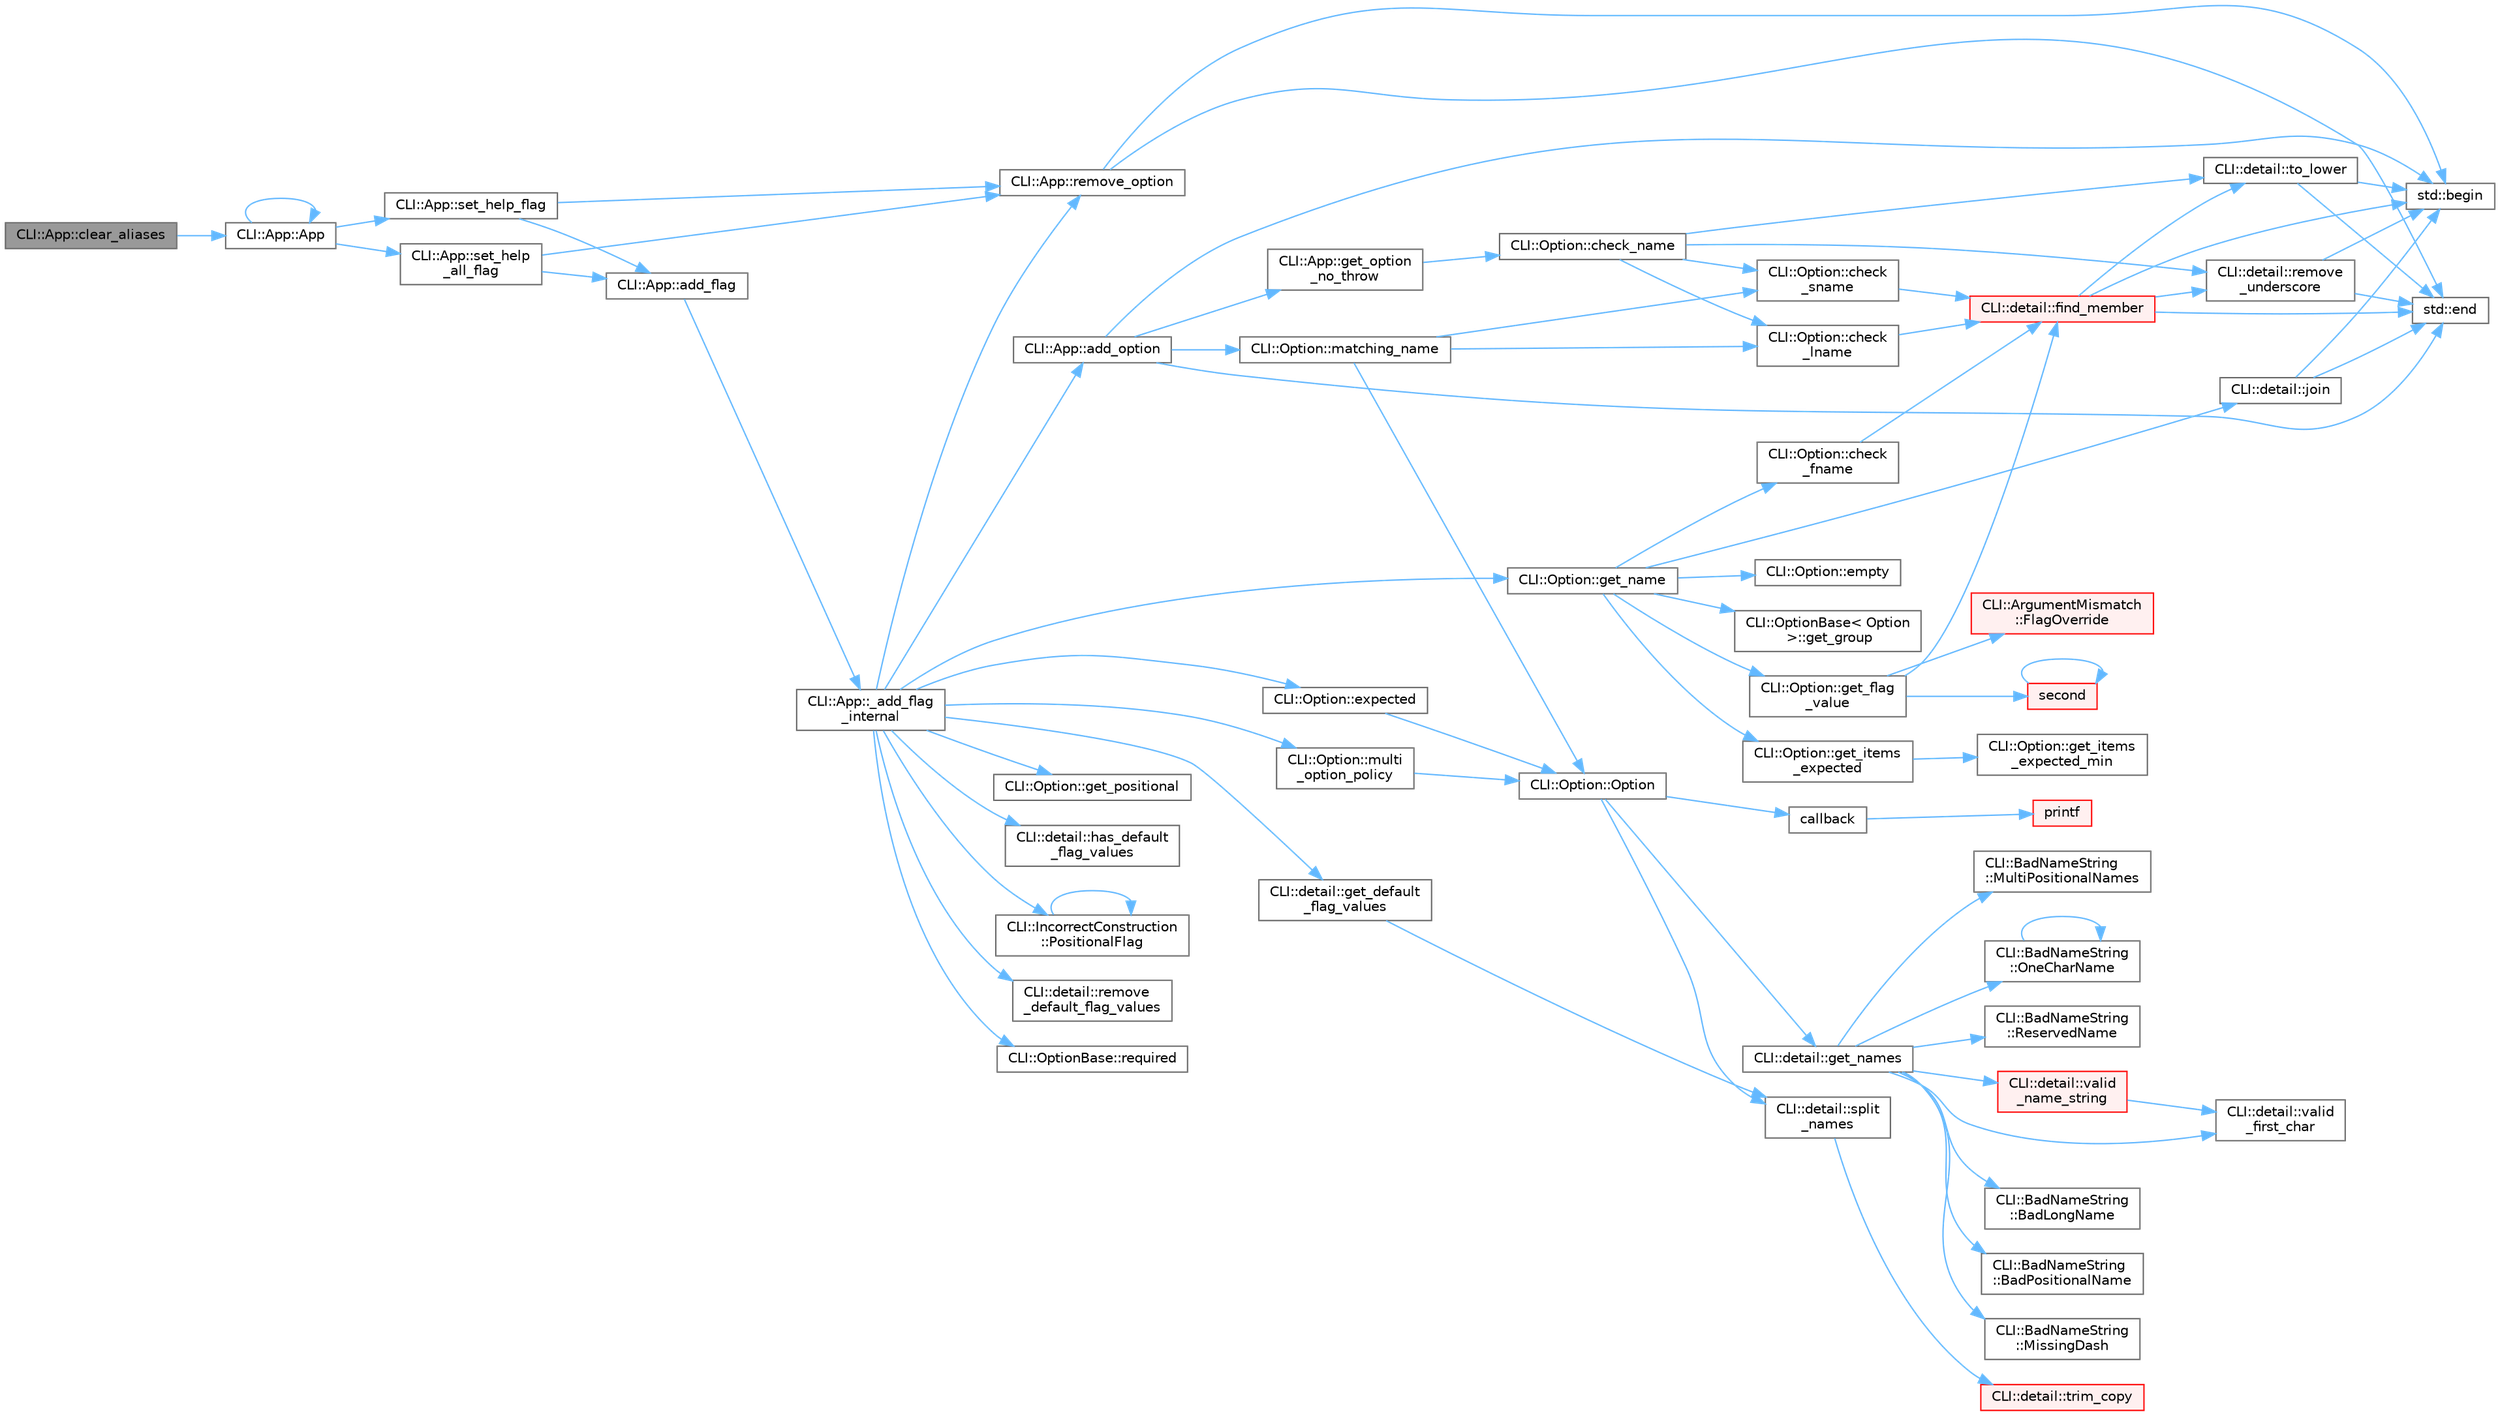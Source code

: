 digraph "CLI::App::clear_aliases"
{
 // LATEX_PDF_SIZE
  bgcolor="transparent";
  edge [fontname=Helvetica,fontsize=10,labelfontname=Helvetica,labelfontsize=10];
  node [fontname=Helvetica,fontsize=10,shape=box,height=0.2,width=0.4];
  rankdir="LR";
  Node1 [id="Node000001",label="CLI::App::clear_aliases",height=0.2,width=0.4,color="gray40", fillcolor="grey60", style="filled", fontcolor="black",tooltip="clear all the aliases of the current App"];
  Node1 -> Node2 [id="edge78_Node000001_Node000002",color="steelblue1",style="solid",tooltip=" "];
  Node2 [id="Node000002",label="CLI::App::App",height=0.2,width=0.4,color="grey40", fillcolor="white", style="filled",URL="$class_c_l_i_1_1_app.html#a8f5ebc36dcdff351cce50e3d3b89974f",tooltip="Special private constructor for subcommand"];
  Node2 -> Node2 [id="edge79_Node000002_Node000002",color="steelblue1",style="solid",tooltip=" "];
  Node2 -> Node3 [id="edge80_Node000002_Node000003",color="steelblue1",style="solid",tooltip=" "];
  Node3 [id="Node000003",label="CLI::App::set_help\l_all_flag",height=0.2,width=0.4,color="grey40", fillcolor="white", style="filled",URL="$class_c_l_i_1_1_app.html#af73694f6a3cc42e29e7274b77fdb5720",tooltip="Set a help all flag, replaced the existing one if present"];
  Node3 -> Node4 [id="edge81_Node000003_Node000004",color="steelblue1",style="solid",tooltip=" "];
  Node4 [id="Node000004",label="CLI::App::add_flag",height=0.2,width=0.4,color="grey40", fillcolor="white", style="filled",URL="$class_c_l_i_1_1_app.html#a5fef22317a182fa5db1d7b1af4c89c68",tooltip="Add a flag with no description or variable assignment"];
  Node4 -> Node5 [id="edge82_Node000004_Node000005",color="steelblue1",style="solid",tooltip=" "];
  Node5 [id="Node000005",label="CLI::App::_add_flag\l_internal",height=0.2,width=0.4,color="grey40", fillcolor="white", style="filled",URL="$class_c_l_i_1_1_app.html#ac09345525410ce482948265f16f72cdf",tooltip="Internal function for adding a flag"];
  Node5 -> Node6 [id="edge83_Node000005_Node000006",color="steelblue1",style="solid",tooltip=" "];
  Node6 [id="Node000006",label="CLI::App::add_option",height=0.2,width=0.4,color="grey40", fillcolor="white", style="filled",URL="$class_c_l_i_1_1_app.html#adb68306d25a26400399d11efe7211dc4",tooltip=" "];
  Node6 -> Node7 [id="edge84_Node000006_Node000007",color="steelblue1",style="solid",tooltip=" "];
  Node7 [id="Node000007",label="std::begin",height=0.2,width=0.4,color="grey40", fillcolor="white", style="filled",URL="$namespacestd.html#aec76fc52a775d29bc4058c8e1405045a",tooltip=" "];
  Node6 -> Node8 [id="edge85_Node000006_Node000008",color="steelblue1",style="solid",tooltip=" "];
  Node8 [id="Node000008",label="std::end",height=0.2,width=0.4,color="grey40", fillcolor="white", style="filled",URL="$namespacestd.html#a35f71a4c49ddf38bb590177e3a4b2598",tooltip=" "];
  Node6 -> Node9 [id="edge86_Node000006_Node000009",color="steelblue1",style="solid",tooltip=" "];
  Node9 [id="Node000009",label="CLI::App::get_option\l_no_throw",height=0.2,width=0.4,color="grey40", fillcolor="white", style="filled",URL="$class_c_l_i_1_1_app.html#a029d50d6fdfde25e7f3e94ef2e525ccc",tooltip="Get an option by name (noexcept non-const version)"];
  Node9 -> Node10 [id="edge87_Node000009_Node000010",color="steelblue1",style="solid",tooltip=" "];
  Node10 [id="Node000010",label="CLI::Option::check_name",height=0.2,width=0.4,color="grey40", fillcolor="white", style="filled",URL="$class_c_l_i_1_1_option.html#a1f9eda27ddb1b2d520e29724d550f6a0",tooltip="Check a name. Requires \"-\" or \"--\" for short / long, supports positional name"];
  Node10 -> Node11 [id="edge88_Node000010_Node000011",color="steelblue1",style="solid",tooltip=" "];
  Node11 [id="Node000011",label="CLI::Option::check\l_lname",height=0.2,width=0.4,color="grey40", fillcolor="white", style="filled",URL="$class_c_l_i_1_1_option.html#a6e970efc39aa4984b9bb797d071ce34a",tooltip="Requires \"--\" to be removed from string"];
  Node11 -> Node12 [id="edge89_Node000011_Node000012",color="steelblue1",style="solid",tooltip=" "];
  Node12 [id="Node000012",label="CLI::detail::find_member",height=0.2,width=0.4,color="red", fillcolor="#FFF0F0", style="filled",URL="$namespace_c_l_i_1_1detail.html#ac94be0722dce2c7ff522ebc3fb80e33d",tooltip="Check if a string is a member of a list of strings and optionally ignore case or ignore underscores"];
  Node12 -> Node7 [id="edge90_Node000012_Node000007",color="steelblue1",style="solid",tooltip=" "];
  Node12 -> Node8 [id="edge91_Node000012_Node000008",color="steelblue1",style="solid",tooltip=" "];
  Node12 -> Node16 [id="edge92_Node000012_Node000016",color="steelblue1",style="solid",tooltip=" "];
  Node16 [id="Node000016",label="CLI::detail::remove\l_underscore",height=0.2,width=0.4,color="grey40", fillcolor="white", style="filled",URL="$namespace_c_l_i_1_1detail.html#a5359a7a0e33366a12e15523b100f591a",tooltip="remove underscores from a string"];
  Node16 -> Node7 [id="edge93_Node000016_Node000007",color="steelblue1",style="solid",tooltip=" "];
  Node16 -> Node8 [id="edge94_Node000016_Node000008",color="steelblue1",style="solid",tooltip=" "];
  Node12 -> Node14 [id="edge95_Node000012_Node000014",color="steelblue1",style="solid",tooltip=" "];
  Node14 [id="Node000014",label="CLI::detail::to_lower",height=0.2,width=0.4,color="grey40", fillcolor="white", style="filled",URL="$namespace_c_l_i_1_1detail.html#ae83709ec148057ec53df4383645727e9",tooltip="Return a lower case version of a string"];
  Node14 -> Node7 [id="edge96_Node000014_Node000007",color="steelblue1",style="solid",tooltip=" "];
  Node14 -> Node8 [id="edge97_Node000014_Node000008",color="steelblue1",style="solid",tooltip=" "];
  Node10 -> Node17 [id="edge98_Node000010_Node000017",color="steelblue1",style="solid",tooltip=" "];
  Node17 [id="Node000017",label="CLI::Option::check\l_sname",height=0.2,width=0.4,color="grey40", fillcolor="white", style="filled",URL="$class_c_l_i_1_1_option.html#a46e7395f6a8a720e4305aea2edb4aa7b",tooltip="Requires \"-\" to be removed from string"];
  Node17 -> Node12 [id="edge99_Node000017_Node000012",color="steelblue1",style="solid",tooltip=" "];
  Node10 -> Node16 [id="edge100_Node000010_Node000016",color="steelblue1",style="solid",tooltip=" "];
  Node10 -> Node14 [id="edge101_Node000010_Node000014",color="steelblue1",style="solid",tooltip=" "];
  Node6 -> Node18 [id="edge102_Node000006_Node000018",color="steelblue1",style="solid",tooltip=" "];
  Node18 [id="Node000018",label="CLI::Option::matching_name",height=0.2,width=0.4,color="grey40", fillcolor="white", style="filled",URL="$class_c_l_i_1_1_option.html#a67b1e51f9f873b265dac8122746fc2d7",tooltip="If options share any of the same names, find it"];
  Node18 -> Node11 [id="edge103_Node000018_Node000011",color="steelblue1",style="solid",tooltip=" "];
  Node18 -> Node17 [id="edge104_Node000018_Node000017",color="steelblue1",style="solid",tooltip=" "];
  Node18 -> Node19 [id="edge105_Node000018_Node000019",color="steelblue1",style="solid",tooltip=" "];
  Node19 [id="Node000019",label="CLI::Option::Option",height=0.2,width=0.4,color="grey40", fillcolor="white", style="filled",URL="$class_c_l_i_1_1_option.html#a577e99d3ea33598b4dc3605f544d14fc",tooltip="Making an option by hand is not defined, it must be made by the App class"];
  Node19 -> Node20 [id="edge106_Node000019_Node000020",color="steelblue1",style="solid",tooltip=" "];
  Node20 [id="Node000020",label="callback",height=0.2,width=0.4,color="grey40", fillcolor="white", style="filled",URL="$external_2spine-runtimes_2spine-sfml_2c_2example_2main_8cpp.html#a2f27b7fc84a39cace84d90f62a8d4c8e",tooltip=" "];
  Node20 -> Node21 [id="edge107_Node000020_Node000021",color="steelblue1",style="solid",tooltip=" "];
  Node21 [id="Node000021",label="printf",height=0.2,width=0.4,color="red", fillcolor="#FFF0F0", style="filled",URL="$printf_8h.html#aee3ed3a831f25f07e7be3919fff2203a",tooltip=" "];
  Node19 -> Node52 [id="edge108_Node000019_Node000052",color="steelblue1",style="solid",tooltip=" "];
  Node52 [id="Node000052",label="CLI::detail::get_names",height=0.2,width=0.4,color="grey40", fillcolor="white", style="filled",URL="$namespace_c_l_i_1_1detail.html#a6c9c870c5f7cd261e7363cb862634a3a",tooltip="Get a vector of short names, one of long names, and a single name"];
  Node52 -> Node53 [id="edge109_Node000052_Node000053",color="steelblue1",style="solid",tooltip=" "];
  Node53 [id="Node000053",label="CLI::BadNameString\l::BadLongName",height=0.2,width=0.4,color="grey40", fillcolor="white", style="filled",URL="$class_c_l_i_1_1_bad_name_string.html#a4c84dfdba8d943ad494daead50c9097d",tooltip=" "];
  Node52 -> Node54 [id="edge110_Node000052_Node000054",color="steelblue1",style="solid",tooltip=" "];
  Node54 [id="Node000054",label="CLI::BadNameString\l::BadPositionalName",height=0.2,width=0.4,color="grey40", fillcolor="white", style="filled",URL="$class_c_l_i_1_1_bad_name_string.html#a6dd4927b244bb94d306c805f87f47e4b",tooltip=" "];
  Node52 -> Node55 [id="edge111_Node000052_Node000055",color="steelblue1",style="solid",tooltip=" "];
  Node55 [id="Node000055",label="CLI::BadNameString\l::MissingDash",height=0.2,width=0.4,color="grey40", fillcolor="white", style="filled",URL="$class_c_l_i_1_1_bad_name_string.html#a17d7fdda9def1c79a9b86d04cfd35f75",tooltip=" "];
  Node52 -> Node56 [id="edge112_Node000052_Node000056",color="steelblue1",style="solid",tooltip=" "];
  Node56 [id="Node000056",label="CLI::BadNameString\l::MultiPositionalNames",height=0.2,width=0.4,color="grey40", fillcolor="white", style="filled",URL="$class_c_l_i_1_1_bad_name_string.html#ac798ab322c49c3f922e325d269070c38",tooltip=" "];
  Node52 -> Node57 [id="edge113_Node000052_Node000057",color="steelblue1",style="solid",tooltip=" "];
  Node57 [id="Node000057",label="CLI::BadNameString\l::OneCharName",height=0.2,width=0.4,color="grey40", fillcolor="white", style="filled",URL="$class_c_l_i_1_1_bad_name_string.html#a5c63c850d783ad2b132085266269bcdc",tooltip=" "];
  Node57 -> Node57 [id="edge114_Node000057_Node000057",color="steelblue1",style="solid",tooltip=" "];
  Node52 -> Node58 [id="edge115_Node000052_Node000058",color="steelblue1",style="solid",tooltip=" "];
  Node58 [id="Node000058",label="CLI::BadNameString\l::ReservedName",height=0.2,width=0.4,color="grey40", fillcolor="white", style="filled",URL="$class_c_l_i_1_1_bad_name_string.html#aa0fef0fbc4ab0a29a839eb98e2ee6740",tooltip=" "];
  Node52 -> Node59 [id="edge116_Node000052_Node000059",color="steelblue1",style="solid",tooltip=" "];
  Node59 [id="Node000059",label="CLI::detail::valid\l_first_char",height=0.2,width=0.4,color="grey40", fillcolor="white", style="filled",URL="$namespace_c_l_i_1_1detail.html#a3a05d1129df69e88135e178137b1fd89",tooltip=" "];
  Node52 -> Node60 [id="edge117_Node000052_Node000060",color="steelblue1",style="solid",tooltip=" "];
  Node60 [id="Node000060",label="CLI::detail::valid\l_name_string",height=0.2,width=0.4,color="red", fillcolor="#FFF0F0", style="filled",URL="$namespace_c_l_i_1_1detail.html#ad3018ff84d2bb41b5cb5ec0efaebbeae",tooltip="Verify an option/subcommand name"];
  Node60 -> Node59 [id="edge118_Node000060_Node000059",color="steelblue1",style="solid",tooltip=" "];
  Node19 -> Node63 [id="edge119_Node000019_Node000063",color="steelblue1",style="solid",tooltip=" "];
  Node63 [id="Node000063",label="CLI::detail::split\l_names",height=0.2,width=0.4,color="grey40", fillcolor="white", style="filled",URL="$namespace_c_l_i_1_1detail.html#ac8a8403ca4cfb40e30979111083c0c1c",tooltip=" "];
  Node63 -> Node64 [id="edge120_Node000063_Node000064",color="steelblue1",style="solid",tooltip=" "];
  Node64 [id="Node000064",label="CLI::detail::trim_copy",height=0.2,width=0.4,color="red", fillcolor="#FFF0F0", style="filled",URL="$namespace_c_l_i_1_1detail.html#a5c7b00a328b3b2da564794081646c251",tooltip="Make a copy of the string and then trim it"];
  Node5 -> Node68 [id="edge121_Node000005_Node000068",color="steelblue1",style="solid",tooltip=" "];
  Node68 [id="Node000068",label="CLI::Option::expected",height=0.2,width=0.4,color="grey40", fillcolor="white", style="filled",URL="$class_c_l_i_1_1_option.html#a0b7cf6e62c1800a53ad314772eef6ed1",tooltip="Set the number of expected arguments"];
  Node68 -> Node19 [id="edge122_Node000068_Node000019",color="steelblue1",style="solid",tooltip=" "];
  Node5 -> Node69 [id="edge123_Node000005_Node000069",color="steelblue1",style="solid",tooltip=" "];
  Node69 [id="Node000069",label="CLI::detail::get_default\l_flag_values",height=0.2,width=0.4,color="grey40", fillcolor="white", style="filled",URL="$namespace_c_l_i_1_1detail.html#a01343c353c26ada5379fb84cbd3b01c8",tooltip="extract default flag values either {def} or starting with a !"];
  Node69 -> Node63 [id="edge124_Node000069_Node000063",color="steelblue1",style="solid",tooltip=" "];
  Node5 -> Node70 [id="edge125_Node000005_Node000070",color="steelblue1",style="solid",tooltip=" "];
  Node70 [id="Node000070",label="CLI::Option::get_name",height=0.2,width=0.4,color="grey40", fillcolor="white", style="filled",URL="$class_c_l_i_1_1_option.html#a47e135d5198fd9df5b481091d2538b60",tooltip="Gets a comma separated list of names. Will include / prefer the positional name if positional is true..."];
  Node70 -> Node71 [id="edge126_Node000070_Node000071",color="steelblue1",style="solid",tooltip=" "];
  Node71 [id="Node000071",label="CLI::Option::check\l_fname",height=0.2,width=0.4,color="grey40", fillcolor="white", style="filled",URL="$class_c_l_i_1_1_option.html#a331870cf4db8893cac3af126aac487a8",tooltip="Requires \"--\" to be removed from string"];
  Node71 -> Node12 [id="edge127_Node000071_Node000012",color="steelblue1",style="solid",tooltip=" "];
  Node70 -> Node72 [id="edge128_Node000070_Node000072",color="steelblue1",style="solid",tooltip=" "];
  Node72 [id="Node000072",label="CLI::Option::empty",height=0.2,width=0.4,color="grey40", fillcolor="white", style="filled",URL="$class_c_l_i_1_1_option.html#ab9d324306095b7af93bc09812f5b4dec",tooltip="True if the option was not passed"];
  Node70 -> Node73 [id="edge129_Node000070_Node000073",color="steelblue1",style="solid",tooltip=" "];
  Node73 [id="Node000073",label="CLI::Option::get_flag\l_value",height=0.2,width=0.4,color="grey40", fillcolor="white", style="filled",URL="$class_c_l_i_1_1_option.html#aa006173c1a09b0ed01bff4b305b042ca",tooltip=" "];
  Node73 -> Node12 [id="edge130_Node000073_Node000012",color="steelblue1",style="solid",tooltip=" "];
  Node73 -> Node74 [id="edge131_Node000073_Node000074",color="steelblue1",style="solid",tooltip=" "];
  Node74 [id="Node000074",label="CLI::ArgumentMismatch\l::FlagOverride",height=0.2,width=0.4,color="red", fillcolor="#FFF0F0", style="filled",URL="$class_c_l_i_1_1_argument_mismatch.html#af40fccb119664c7c5025bba76fb2d7e2",tooltip=" "];
  Node73 -> Node78 [id="edge132_Node000073_Node000078",color="steelblue1",style="solid",tooltip=" "];
  Node78 [id="Node000078",label="second",height=0.2,width=0.4,color="red", fillcolor="#FFF0F0", style="filled",URL="$second___n_o_n_e_8f.html#ae9f971a8b343bd2fcb85c3b16da97f10",tooltip="SECOND returns nothing"];
  Node78 -> Node78 [id="edge133_Node000078_Node000078",color="steelblue1",style="solid",tooltip=" "];
  Node70 -> Node79 [id="edge134_Node000070_Node000079",color="steelblue1",style="solid",tooltip=" "];
  Node79 [id="Node000079",label="CLI::OptionBase\< Option\l \>::get_group",height=0.2,width=0.4,color="grey40", fillcolor="white", style="filled",URL="$class_c_l_i_1_1_option_base.html#aeb86193da05c10a12814ce45d2d16e0d",tooltip=" "];
  Node70 -> Node80 [id="edge135_Node000070_Node000080",color="steelblue1",style="solid",tooltip=" "];
  Node80 [id="Node000080",label="CLI::Option::get_items\l_expected",height=0.2,width=0.4,color="grey40", fillcolor="white", style="filled",URL="$class_c_l_i_1_1_option.html#aa12c4f65cf2ac9c58ebe050c46603fc0",tooltip="The total min number of expected string values to be used"];
  Node80 -> Node81 [id="edge136_Node000080_Node000081",color="steelblue1",style="solid",tooltip=" "];
  Node81 [id="Node000081",label="CLI::Option::get_items\l_expected_min",height=0.2,width=0.4,color="grey40", fillcolor="white", style="filled",URL="$class_c_l_i_1_1_option.html#a65f68eaa288d2608560ae87f3c36f6fa",tooltip="The total min number of expected string values to be used"];
  Node70 -> Node82 [id="edge137_Node000070_Node000082",color="steelblue1",style="solid",tooltip=" "];
  Node82 [id="Node000082",label="CLI::detail::join",height=0.2,width=0.4,color="grey40", fillcolor="white", style="filled",URL="$namespace_c_l_i_1_1detail.html#ab351f13ec104e2cba19ec6baf4a552f6",tooltip="Simple function to join a string"];
  Node82 -> Node7 [id="edge138_Node000082_Node000007",color="steelblue1",style="solid",tooltip=" "];
  Node82 -> Node8 [id="edge139_Node000082_Node000008",color="steelblue1",style="solid",tooltip=" "];
  Node5 -> Node83 [id="edge140_Node000005_Node000083",color="steelblue1",style="solid",tooltip=" "];
  Node83 [id="Node000083",label="CLI::Option::get_positional",height=0.2,width=0.4,color="grey40", fillcolor="white", style="filled",URL="$class_c_l_i_1_1_option.html#a0f23a3a1ed7c5a47585117a4c9f27120",tooltip="True if the argument can be given directly"];
  Node5 -> Node84 [id="edge141_Node000005_Node000084",color="steelblue1",style="solid",tooltip=" "];
  Node84 [id="Node000084",label="CLI::detail::has_default\l_flag_values",height=0.2,width=0.4,color="grey40", fillcolor="white", style="filled",URL="$namespace_c_l_i_1_1detail.html#ae89da9fa11d234a8bf504d6ec85133cc",tooltip="check if the flag definitions has possible false flags"];
  Node5 -> Node85 [id="edge142_Node000005_Node000085",color="steelblue1",style="solid",tooltip=" "];
  Node85 [id="Node000085",label="CLI::Option::multi\l_option_policy",height=0.2,width=0.4,color="grey40", fillcolor="white", style="filled",URL="$class_c_l_i_1_1_option.html#a849a0cf07784e81b514761722a0d9efc",tooltip="Take the last argument if given multiple times (or another policy)"];
  Node85 -> Node19 [id="edge143_Node000085_Node000019",color="steelblue1",style="solid",tooltip=" "];
  Node5 -> Node86 [id="edge144_Node000005_Node000086",color="steelblue1",style="solid",tooltip=" "];
  Node86 [id="Node000086",label="CLI::IncorrectConstruction\l::PositionalFlag",height=0.2,width=0.4,color="grey40", fillcolor="white", style="filled",URL="$class_c_l_i_1_1_incorrect_construction.html#a90eef424efd6e5b6cb8874ba2e53ce08",tooltip=" "];
  Node86 -> Node86 [id="edge145_Node000086_Node000086",color="steelblue1",style="solid",tooltip=" "];
  Node5 -> Node87 [id="edge146_Node000005_Node000087",color="steelblue1",style="solid",tooltip=" "];
  Node87 [id="Node000087",label="CLI::detail::remove\l_default_flag_values",height=0.2,width=0.4,color="grey40", fillcolor="white", style="filled",URL="$namespace_c_l_i_1_1detail.html#a35553311017b07811ce81db2f560cb3d",tooltip=" "];
  Node5 -> Node88 [id="edge147_Node000005_Node000088",color="steelblue1",style="solid",tooltip=" "];
  Node88 [id="Node000088",label="CLI::App::remove_option",height=0.2,width=0.4,color="grey40", fillcolor="white", style="filled",URL="$class_c_l_i_1_1_app.html#a8e09991d2a23ae48aff139c8eda5f6c7",tooltip="Removes an option from the App. Takes an option pointer. Returns true if found and removed."];
  Node88 -> Node7 [id="edge148_Node000088_Node000007",color="steelblue1",style="solid",tooltip=" "];
  Node88 -> Node8 [id="edge149_Node000088_Node000008",color="steelblue1",style="solid",tooltip=" "];
  Node5 -> Node89 [id="edge150_Node000005_Node000089",color="steelblue1",style="solid",tooltip=" "];
  Node89 [id="Node000089",label="CLI::OptionBase::required",height=0.2,width=0.4,color="grey40", fillcolor="white", style="filled",URL="$class_c_l_i_1_1_option_base.html#af18d4c8d8c2392b6947db9179110289a",tooltip="Set the option as required"];
  Node3 -> Node88 [id="edge151_Node000003_Node000088",color="steelblue1",style="solid",tooltip=" "];
  Node2 -> Node90 [id="edge152_Node000002_Node000090",color="steelblue1",style="solid",tooltip=" "];
  Node90 [id="Node000090",label="CLI::App::set_help_flag",height=0.2,width=0.4,color="grey40", fillcolor="white", style="filled",URL="$class_c_l_i_1_1_app.html#a0d5c8de603f1911aee549b649c68e083",tooltip="Set a help flag, replace the existing one if present"];
  Node90 -> Node4 [id="edge153_Node000090_Node000004",color="steelblue1",style="solid",tooltip=" "];
  Node90 -> Node88 [id="edge154_Node000090_Node000088",color="steelblue1",style="solid",tooltip=" "];
}
